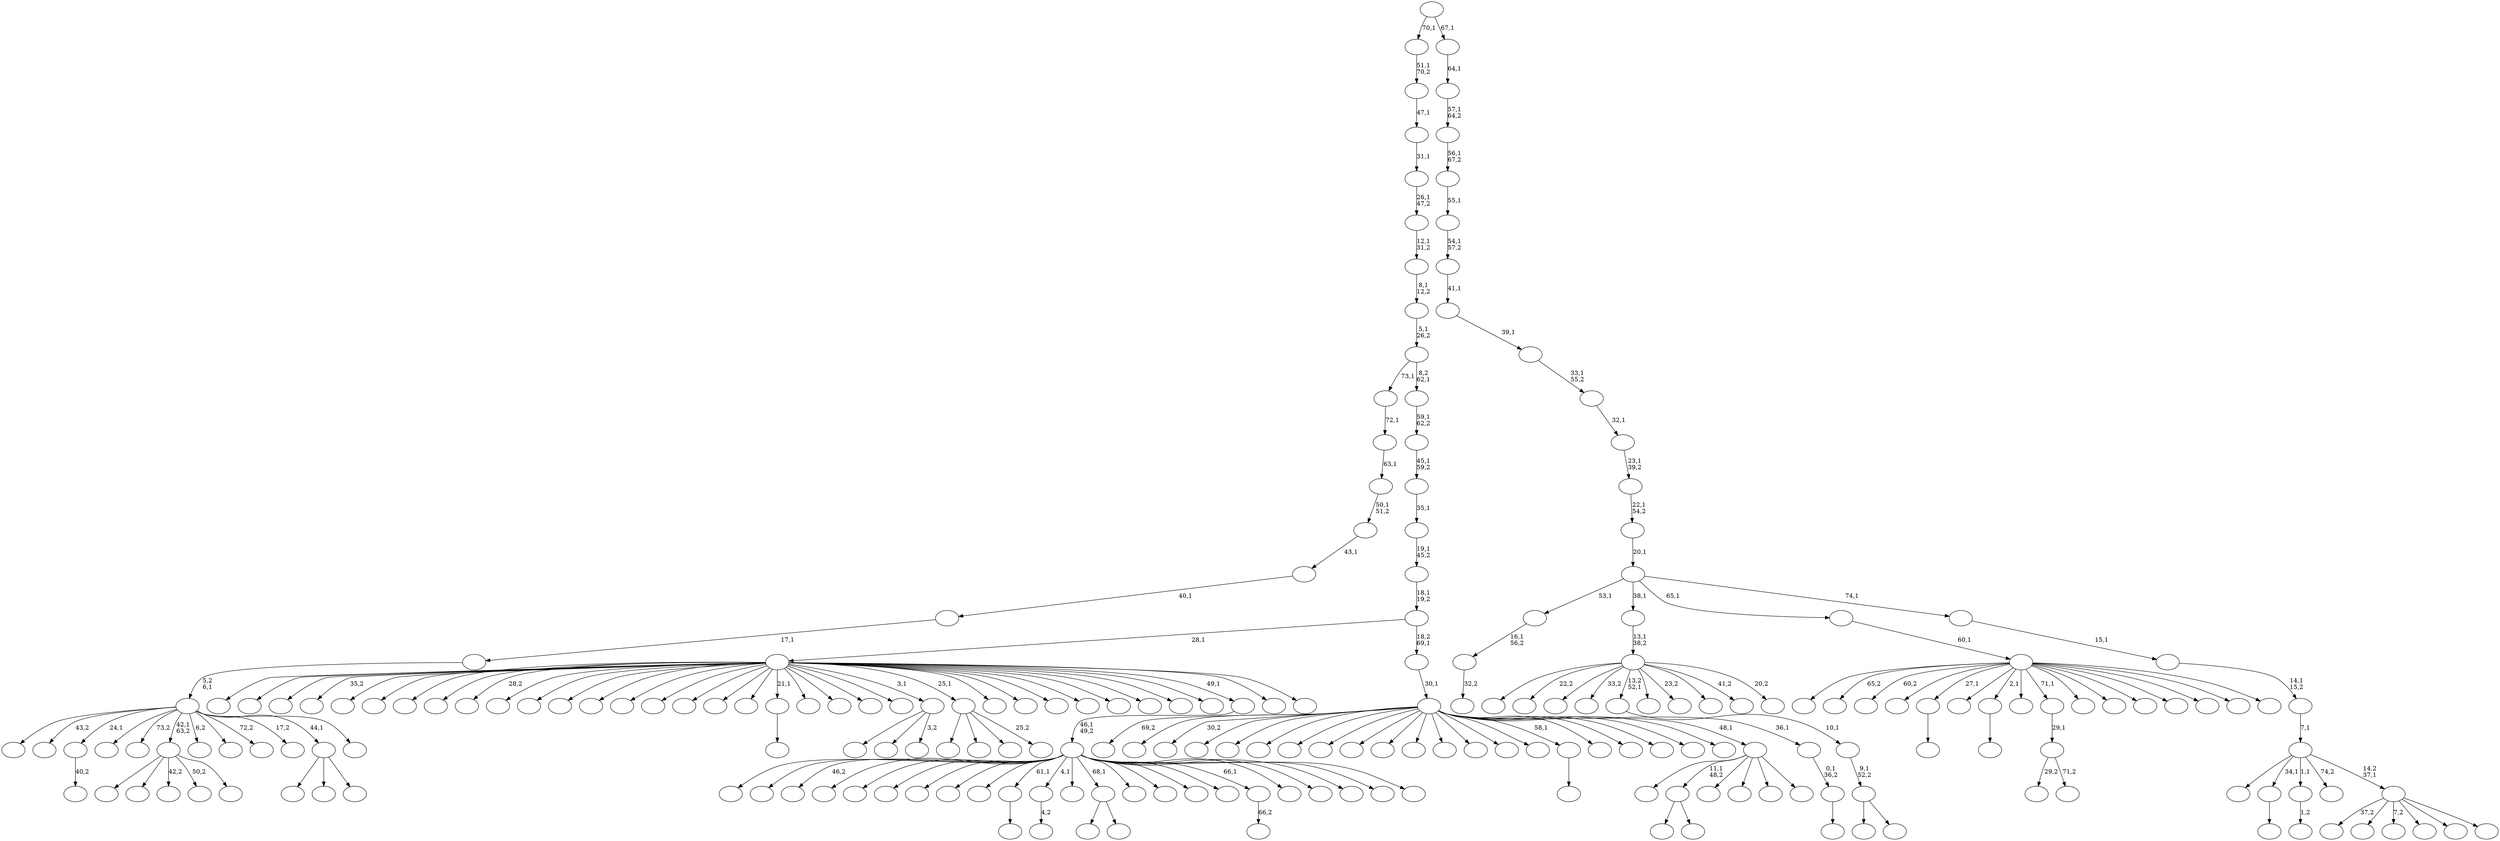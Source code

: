 digraph T {
	225 [label=""]
	224 [label=""]
	223 [label=""]
	222 [label=""]
	221 [label=""]
	220 [label=""]
	219 [label=""]
	218 [label=""]
	217 [label=""]
	216 [label=""]
	215 [label=""]
	214 [label=""]
	213 [label=""]
	212 [label=""]
	211 [label=""]
	210 [label=""]
	209 [label=""]
	208 [label=""]
	207 [label=""]
	206 [label=""]
	205 [label=""]
	204 [label=""]
	203 [label=""]
	202 [label=""]
	201 [label=""]
	200 [label=""]
	199 [label=""]
	198 [label=""]
	197 [label=""]
	196 [label=""]
	195 [label=""]
	194 [label=""]
	193 [label=""]
	192 [label=""]
	191 [label=""]
	190 [label=""]
	189 [label=""]
	188 [label=""]
	187 [label=""]
	186 [label=""]
	185 [label=""]
	184 [label=""]
	183 [label=""]
	182 [label=""]
	181 [label=""]
	180 [label=""]
	179 [label=""]
	178 [label=""]
	177 [label=""]
	176 [label=""]
	175 [label=""]
	174 [label=""]
	173 [label=""]
	172 [label=""]
	171 [label=""]
	170 [label=""]
	169 [label=""]
	168 [label=""]
	167 [label=""]
	166 [label=""]
	165 [label=""]
	164 [label=""]
	163 [label=""]
	162 [label=""]
	161 [label=""]
	160 [label=""]
	159 [label=""]
	158 [label=""]
	157 [label=""]
	156 [label=""]
	155 [label=""]
	154 [label=""]
	153 [label=""]
	152 [label=""]
	151 [label=""]
	150 [label=""]
	149 [label=""]
	148 [label=""]
	147 [label=""]
	146 [label=""]
	145 [label=""]
	144 [label=""]
	143 [label=""]
	142 [label=""]
	141 [label=""]
	140 [label=""]
	139 [label=""]
	138 [label=""]
	137 [label=""]
	136 [label=""]
	135 [label=""]
	134 [label=""]
	133 [label=""]
	132 [label=""]
	131 [label=""]
	130 [label=""]
	129 [label=""]
	128 [label=""]
	127 [label=""]
	126 [label=""]
	125 [label=""]
	124 [label=""]
	123 [label=""]
	122 [label=""]
	121 [label=""]
	120 [label=""]
	119 [label=""]
	118 [label=""]
	117 [label=""]
	116 [label=""]
	115 [label=""]
	114 [label=""]
	113 [label=""]
	112 [label=""]
	111 [label=""]
	110 [label=""]
	109 [label=""]
	108 [label=""]
	107 [label=""]
	106 [label=""]
	105 [label=""]
	104 [label=""]
	103 [label=""]
	102 [label=""]
	101 [label=""]
	100 [label=""]
	99 [label=""]
	98 [label=""]
	97 [label=""]
	96 [label=""]
	95 [label=""]
	94 [label=""]
	93 [label=""]
	92 [label=""]
	91 [label=""]
	90 [label=""]
	89 [label=""]
	88 [label=""]
	87 [label=""]
	86 [label=""]
	85 [label=""]
	84 [label=""]
	83 [label=""]
	82 [label=""]
	81 [label=""]
	80 [label=""]
	79 [label=""]
	78 [label=""]
	77 [label=""]
	76 [label=""]
	75 [label=""]
	74 [label=""]
	73 [label=""]
	72 [label=""]
	71 [label=""]
	70 [label=""]
	69 [label=""]
	68 [label=""]
	67 [label=""]
	66 [label=""]
	65 [label=""]
	64 [label=""]
	63 [label=""]
	62 [label=""]
	61 [label=""]
	60 [label=""]
	59 [label=""]
	58 [label=""]
	57 [label=""]
	56 [label=""]
	55 [label=""]
	54 [label=""]
	53 [label=""]
	52 [label=""]
	51 [label=""]
	50 [label=""]
	49 [label=""]
	48 [label=""]
	47 [label=""]
	46 [label=""]
	45 [label=""]
	44 [label=""]
	43 [label=""]
	42 [label=""]
	41 [label=""]
	40 [label=""]
	39 [label=""]
	38 [label=""]
	37 [label=""]
	36 [label=""]
	35 [label=""]
	34 [label=""]
	33 [label=""]
	32 [label=""]
	31 [label=""]
	30 [label=""]
	29 [label=""]
	28 [label=""]
	27 [label=""]
	26 [label=""]
	25 [label=""]
	24 [label=""]
	23 [label=""]
	22 [label=""]
	21 [label=""]
	20 [label=""]
	19 [label=""]
	18 [label=""]
	17 [label=""]
	16 [label=""]
	15 [label=""]
	14 [label=""]
	13 [label=""]
	12 [label=""]
	11 [label=""]
	10 [label=""]
	9 [label=""]
	8 [label=""]
	7 [label=""]
	6 [label=""]
	5 [label=""]
	4 [label=""]
	3 [label=""]
	2 [label=""]
	1 [label=""]
	0 [label=""]
	211 -> 212 [label="32,2"]
	210 -> 211 [label="16,1\n56,2"]
	181 -> 182 [label=""]
	179 -> 180 [label=""]
	175 -> 176 [label="40,2"]
	166 -> 167 [label=""]
	162 -> 163 [label="4,2"]
	160 -> 161 [label="1,2"]
	155 -> 156 [label=""]
	148 -> 222 [label=""]
	148 -> 205 [label=""]
	148 -> 202 [label="42,2"]
	148 -> 165 [label="50,2"]
	148 -> 149 [label=""]
	144 -> 174 [label=""]
	144 -> 145 [label=""]
	139 -> 215 [label=""]
	139 -> 140 [label=""]
	138 -> 139 [label="9,1\n52,2"]
	137 -> 138 [label="10,1"]
	129 -> 199 [label="29,2"]
	129 -> 130 [label="71,2"]
	128 -> 129 [label="29,1"]
	113 -> 114 [label=""]
	108 -> 186 [label=""]
	108 -> 109 [label=""]
	106 -> 107 [label=""]
	99 -> 100 [label="66,2"]
	85 -> 152 [label=""]
	85 -> 127 [label=""]
	85 -> 86 [label="3,2"]
	83 -> 197 [label=""]
	83 -> 183 [label=""]
	83 -> 134 [label=""]
	83 -> 84 [label="25,2"]
	66 -> 119 [label=""]
	66 -> 81 [label=""]
	66 -> 67 [label=""]
	64 -> 224 [label=""]
	64 -> 220 [label="22,2"]
	64 -> 159 [label=""]
	64 -> 146 [label="33,2"]
	64 -> 137 [label="13,2\n52,1"]
	64 -> 136 [label=""]
	64 -> 126 [label="23,2"]
	64 -> 94 [label=""]
	64 -> 87 [label="41,2"]
	64 -> 65 [label="20,2"]
	63 -> 64 [label="13,1\n38,2"]
	58 -> 221 [label=""]
	58 -> 218 [label="65,2"]
	58 -> 214 [label="60,2"]
	58 -> 209 [label=""]
	58 -> 181 [label="27,1"]
	58 -> 170 [label=""]
	58 -> 155 [label="2,1"]
	58 -> 154 [label=""]
	58 -> 128 [label="71,1"]
	58 -> 112 [label=""]
	58 -> 104 [label=""]
	58 -> 102 [label=""]
	58 -> 96 [label=""]
	58 -> 93 [label=""]
	58 -> 89 [label=""]
	58 -> 59 [label=""]
	57 -> 58 [label="60,1"]
	55 -> 204 [label=""]
	55 -> 108 [label="11,1\n48,2"]
	55 -> 95 [label=""]
	55 -> 80 [label=""]
	55 -> 60 [label=""]
	55 -> 56 [label=""]
	52 -> 195 [label=""]
	52 -> 194 [label=""]
	52 -> 193 [label="46,2"]
	52 -> 191 [label=""]
	52 -> 189 [label=""]
	52 -> 188 [label=""]
	52 -> 187 [label=""]
	52 -> 184 [label=""]
	52 -> 172 [label=""]
	52 -> 166 [label="61,1"]
	52 -> 162 [label="4,1"]
	52 -> 150 [label=""]
	52 -> 144 [label="68,1"]
	52 -> 133 [label=""]
	52 -> 124 [label=""]
	52 -> 123 [label=""]
	52 -> 105 [label=""]
	52 -> 99 [label="66,1"]
	52 -> 98 [label=""]
	52 -> 90 [label=""]
	52 -> 69 [label=""]
	52 -> 61 [label=""]
	52 -> 53 [label=""]
	51 -> 52 [label="46,1\n49,2"]
	49 -> 223 [label=""]
	49 -> 190 [label="43,2"]
	49 -> 175 [label="24,1"]
	49 -> 168 [label=""]
	49 -> 157 [label="73,2"]
	49 -> 148 [label="42,1\n63,2"]
	49 -> 142 [label="6,2"]
	49 -> 122 [label=""]
	49 -> 110 [label="72,2"]
	49 -> 75 [label="17,2"]
	49 -> 66 [label="44,1"]
	49 -> 50 [label=""]
	48 -> 49 [label="5,2\n6,1"]
	47 -> 48 [label="17,1"]
	46 -> 47 [label="40,1"]
	45 -> 46 [label="43,1"]
	44 -> 45 [label="50,1\n51,2"]
	43 -> 44 [label="63,1"]
	42 -> 43 [label="72,1"]
	39 -> 225 [label=""]
	39 -> 219 [label=""]
	39 -> 208 [label=""]
	39 -> 206 [label="35,2"]
	39 -> 201 [label=""]
	39 -> 200 [label=""]
	39 -> 198 [label=""]
	39 -> 185 [label=""]
	39 -> 178 [label="28,2"]
	39 -> 169 [label=""]
	39 -> 164 [label=""]
	39 -> 153 [label=""]
	39 -> 151 [label=""]
	39 -> 132 [label=""]
	39 -> 131 [label=""]
	39 -> 120 [label=""]
	39 -> 117 [label=""]
	39 -> 116 [label=""]
	39 -> 113 [label="21,1"]
	39 -> 111 [label=""]
	39 -> 103 [label=""]
	39 -> 92 [label=""]
	39 -> 91 [label=""]
	39 -> 85 [label="3,1"]
	39 -> 83 [label="25,1"]
	39 -> 82 [label=""]
	39 -> 79 [label=""]
	39 -> 77 [label=""]
	39 -> 74 [label=""]
	39 -> 73 [label=""]
	39 -> 70 [label=""]
	39 -> 62 [label=""]
	39 -> 54 [label=""]
	39 -> 51 [label="49,1"]
	39 -> 41 [label=""]
	39 -> 40 [label=""]
	37 -> 38 [label=""]
	36 -> 37 [label="0,1\n36,2"]
	35 -> 216 [label="69,2"]
	35 -> 207 [label=""]
	35 -> 203 [label="30,2"]
	35 -> 196 [label=""]
	35 -> 192 [label=""]
	35 -> 177 [label=""]
	35 -> 173 [label=""]
	35 -> 171 [label=""]
	35 -> 158 [label=""]
	35 -> 147 [label=""]
	35 -> 143 [label=""]
	35 -> 141 [label=""]
	35 -> 135 [label=""]
	35 -> 125 [label=""]
	35 -> 121 [label=""]
	35 -> 106 [label="58,1"]
	35 -> 97 [label=""]
	35 -> 88 [label=""]
	35 -> 78 [label=""]
	35 -> 76 [label=""]
	35 -> 68 [label=""]
	35 -> 55 [label="48,1"]
	35 -> 36 [label="36,1"]
	34 -> 35 [label="30,1"]
	33 -> 39 [label="28,1"]
	33 -> 34 [label="18,2\n69,1"]
	32 -> 33 [label="18,1\n19,2"]
	31 -> 32 [label="19,1\n45,2"]
	30 -> 31 [label="35,1"]
	29 -> 30 [label="45,1\n59,2"]
	28 -> 29 [label="59,1\n62,2"]
	27 -> 42 [label="73,1"]
	27 -> 28 [label="8,2\n62,1"]
	26 -> 27 [label="5,1\n26,2"]
	25 -> 26 [label="8,1\n12,2"]
	24 -> 25 [label="12,1\n31,2"]
	23 -> 24 [label="26,1\n47,2"]
	22 -> 23 [label="31,1"]
	21 -> 22 [label="47,1"]
	20 -> 21 [label="51,1\n70,2"]
	18 -> 213 [label="37,2"]
	18 -> 118 [label=""]
	18 -> 115 [label="7,2"]
	18 -> 101 [label=""]
	18 -> 71 [label=""]
	18 -> 19 [label=""]
	17 -> 217 [label=""]
	17 -> 179 [label="34,1"]
	17 -> 160 [label="1,1"]
	17 -> 72 [label="74,2"]
	17 -> 18 [label="14,2\n37,1"]
	16 -> 17 [label="7,1"]
	15 -> 16 [label="14,1\n15,2"]
	14 -> 15 [label="15,1"]
	13 -> 210 [label="53,1"]
	13 -> 63 [label="38,1"]
	13 -> 57 [label="65,1"]
	13 -> 14 [label="74,1"]
	12 -> 13 [label="20,1"]
	11 -> 12 [label="22,1\n54,2"]
	10 -> 11 [label="23,1\n39,2"]
	9 -> 10 [label="32,1"]
	8 -> 9 [label="33,1\n55,2"]
	7 -> 8 [label="39,1"]
	6 -> 7 [label="41,1"]
	5 -> 6 [label="54,1\n57,2"]
	4 -> 5 [label="55,1"]
	3 -> 4 [label="56,1\n67,2"]
	2 -> 3 [label="57,1\n64,2"]
	1 -> 2 [label="64,1"]
	0 -> 20 [label="70,1"]
	0 -> 1 [label="67,1"]
}
